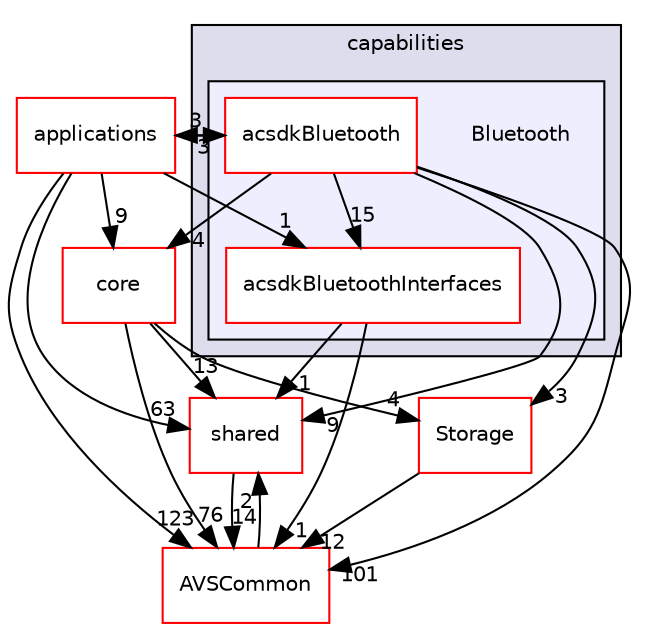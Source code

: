 digraph "/workplace/avs-device-sdk/capabilities/Bluetooth" {
  compound=true
  node [ fontsize="10", fontname="Helvetica"];
  edge [ labelfontsize="10", labelfontname="Helvetica"];
  subgraph clusterdir_55f1e16e469d547c636a522dac21b8a1 {
    graph [ bgcolor="#ddddee", pencolor="black", label="capabilities" fontname="Helvetica", fontsize="10", URL="dir_55f1e16e469d547c636a522dac21b8a1.html"]
  subgraph clusterdir_49e7ef86a01cb3657c71ebf485bcc68a {
    graph [ bgcolor="#eeeeff", pencolor="black", label="" URL="dir_49e7ef86a01cb3657c71ebf485bcc68a.html"];
    dir_49e7ef86a01cb3657c71ebf485bcc68a [shape=plaintext label="Bluetooth"];
    dir_4ba17753daccb66cbdbbd950004d76e1 [shape=box label="acsdkBluetooth" color="red" fillcolor="white" style="filled" URL="dir_4ba17753daccb66cbdbbd950004d76e1.html"];
    dir_d6090b0167727de9c3086da5455efe48 [shape=box label="acsdkBluetoothInterfaces" color="red" fillcolor="white" style="filled" URL="dir_d6090b0167727de9c3086da5455efe48.html"];
  }
  }
  dir_9982052f7ce695d12571567315b2fafa [shape=box label="shared" fillcolor="white" style="filled" color="red" URL="dir_9982052f7ce695d12571567315b2fafa.html"];
  dir_a6e4fee11f07c3b70486e88fe92cbbdc [shape=box label="applications" fillcolor="white" style="filled" color="red" URL="dir_a6e4fee11f07c3b70486e88fe92cbbdc.html"];
  dir_d29c5f5a2915d6c5388c9daae4f109c7 [shape=box label="Storage" fillcolor="white" style="filled" color="red" URL="dir_d29c5f5a2915d6c5388c9daae4f109c7.html"];
  dir_13e65effb2bde530b17b3d5eefcd0266 [shape=box label="AVSCommon" fillcolor="white" style="filled" color="red" URL="dir_13e65effb2bde530b17b3d5eefcd0266.html"];
  dir_4270bfced15e0e73154b13468c7c9ad9 [shape=box label="core" fillcolor="white" style="filled" color="red" URL="dir_4270bfced15e0e73154b13468c7c9ad9.html"];
  dir_9982052f7ce695d12571567315b2fafa->dir_13e65effb2bde530b17b3d5eefcd0266 [headlabel="14", labeldistance=1.5 headhref="dir_000598_000017.html"];
  dir_a6e4fee11f07c3b70486e88fe92cbbdc->dir_9982052f7ce695d12571567315b2fafa [headlabel="63", labeldistance=1.5 headhref="dir_000028_000598.html"];
  dir_a6e4fee11f07c3b70486e88fe92cbbdc->dir_4ba17753daccb66cbdbbd950004d76e1 [headlabel="3", labeldistance=1.5 headhref="dir_000028_000282.html"];
  dir_a6e4fee11f07c3b70486e88fe92cbbdc->dir_13e65effb2bde530b17b3d5eefcd0266 [headlabel="123", labeldistance=1.5 headhref="dir_000028_000017.html"];
  dir_a6e4fee11f07c3b70486e88fe92cbbdc->dir_4270bfced15e0e73154b13468c7c9ad9 [headlabel="9", labeldistance=1.5 headhref="dir_000028_000461.html"];
  dir_a6e4fee11f07c3b70486e88fe92cbbdc->dir_d6090b0167727de9c3086da5455efe48 [headlabel="1", labeldistance=1.5 headhref="dir_000028_000287.html"];
  dir_4ba17753daccb66cbdbbd950004d76e1->dir_9982052f7ce695d12571567315b2fafa [headlabel="9", labeldistance=1.5 headhref="dir_000282_000598.html"];
  dir_4ba17753daccb66cbdbbd950004d76e1->dir_a6e4fee11f07c3b70486e88fe92cbbdc [headlabel="3", labeldistance=1.5 headhref="dir_000282_000028.html"];
  dir_4ba17753daccb66cbdbbd950004d76e1->dir_d29c5f5a2915d6c5388c9daae4f109c7 [headlabel="3", labeldistance=1.5 headhref="dir_000282_000643.html"];
  dir_4ba17753daccb66cbdbbd950004d76e1->dir_13e65effb2bde530b17b3d5eefcd0266 [headlabel="101", labeldistance=1.5 headhref="dir_000282_000017.html"];
  dir_4ba17753daccb66cbdbbd950004d76e1->dir_4270bfced15e0e73154b13468c7c9ad9 [headlabel="4", labeldistance=1.5 headhref="dir_000282_000461.html"];
  dir_4ba17753daccb66cbdbbd950004d76e1->dir_d6090b0167727de9c3086da5455efe48 [headlabel="15", labeldistance=1.5 headhref="dir_000282_000287.html"];
  dir_d29c5f5a2915d6c5388c9daae4f109c7->dir_13e65effb2bde530b17b3d5eefcd0266 [headlabel="12", labeldistance=1.5 headhref="dir_000643_000017.html"];
  dir_13e65effb2bde530b17b3d5eefcd0266->dir_9982052f7ce695d12571567315b2fafa [headlabel="2", labeldistance=1.5 headhref="dir_000017_000598.html"];
  dir_4270bfced15e0e73154b13468c7c9ad9->dir_9982052f7ce695d12571567315b2fafa [headlabel="13", labeldistance=1.5 headhref="dir_000461_000598.html"];
  dir_4270bfced15e0e73154b13468c7c9ad9->dir_d29c5f5a2915d6c5388c9daae4f109c7 [headlabel="4", labeldistance=1.5 headhref="dir_000461_000643.html"];
  dir_4270bfced15e0e73154b13468c7c9ad9->dir_13e65effb2bde530b17b3d5eefcd0266 [headlabel="76", labeldistance=1.5 headhref="dir_000461_000017.html"];
  dir_d6090b0167727de9c3086da5455efe48->dir_9982052f7ce695d12571567315b2fafa [headlabel="1", labeldistance=1.5 headhref="dir_000287_000598.html"];
  dir_d6090b0167727de9c3086da5455efe48->dir_13e65effb2bde530b17b3d5eefcd0266 [headlabel="1", labeldistance=1.5 headhref="dir_000287_000017.html"];
}
